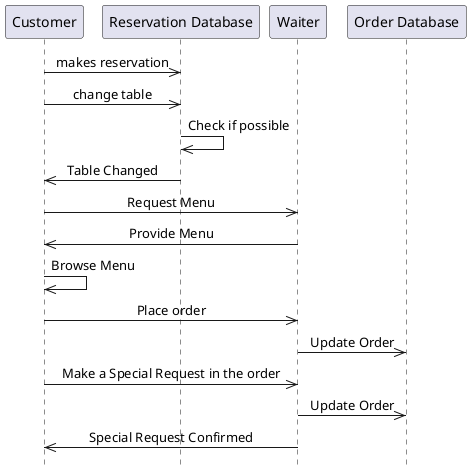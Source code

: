 @startuml

skinparam Style strictuml
skinparam SequenceMessageAlignment center

"Customer" ->> "Reservation Database" : makes reservation

Customer ->> "Reservation Database" : change table

"Reservation Database" ->> "Reservation Database" : Check if possible

"Reservation Database" ->> Customer : Table Changed

Customer ->> "Waiter" : Request Menu

"Waiter" ->> Customer : Provide Menu

Customer ->> Customer : Browse Menu

Customer ->> "Waiter" : Place order

"Waiter" ->> "Order Database" : Update Order

Customer ->> "Waiter" : Make a Special Request in the order

"Waiter" ->> "Order Database" : Update Order


"Waiter" ->> Customer : Special Request Confirmed



@enduml
